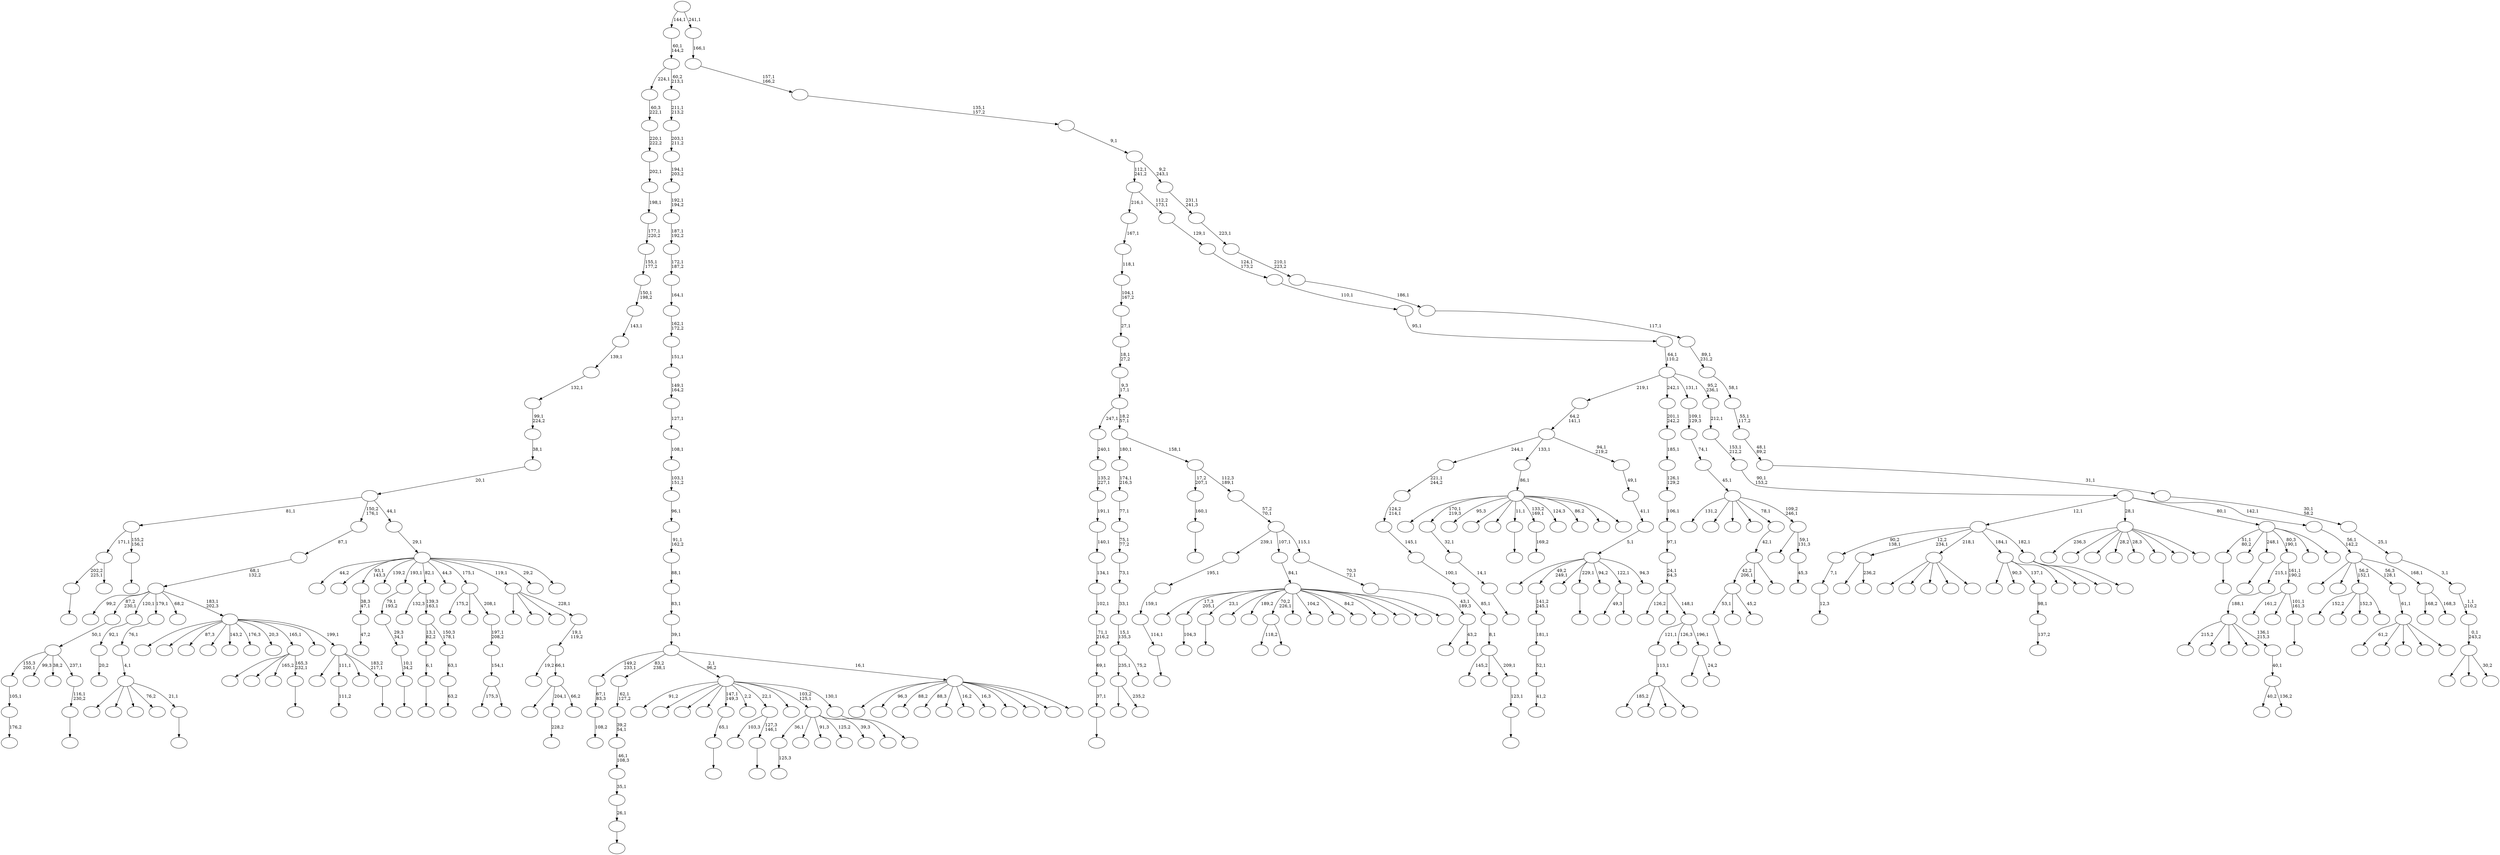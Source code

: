 digraph T {
	450 [label=""]
	449 [label=""]
	448 [label=""]
	447 [label=""]
	446 [label=""]
	445 [label=""]
	444 [label=""]
	443 [label=""]
	442 [label=""]
	441 [label=""]
	440 [label=""]
	439 [label=""]
	438 [label=""]
	437 [label=""]
	436 [label=""]
	435 [label=""]
	434 [label=""]
	433 [label=""]
	432 [label=""]
	431 [label=""]
	430 [label=""]
	429 [label=""]
	428 [label=""]
	427 [label=""]
	426 [label=""]
	425 [label=""]
	424 [label=""]
	423 [label=""]
	422 [label=""]
	421 [label=""]
	420 [label=""]
	419 [label=""]
	418 [label=""]
	417 [label=""]
	416 [label=""]
	415 [label=""]
	414 [label=""]
	413 [label=""]
	412 [label=""]
	411 [label=""]
	410 [label=""]
	409 [label=""]
	408 [label=""]
	407 [label=""]
	406 [label=""]
	405 [label=""]
	404 [label=""]
	403 [label=""]
	402 [label=""]
	401 [label=""]
	400 [label=""]
	399 [label=""]
	398 [label=""]
	397 [label=""]
	396 [label=""]
	395 [label=""]
	394 [label=""]
	393 [label=""]
	392 [label=""]
	391 [label=""]
	390 [label=""]
	389 [label=""]
	388 [label=""]
	387 [label=""]
	386 [label=""]
	385 [label=""]
	384 [label=""]
	383 [label=""]
	382 [label=""]
	381 [label=""]
	380 [label=""]
	379 [label=""]
	378 [label=""]
	377 [label=""]
	376 [label=""]
	375 [label=""]
	374 [label=""]
	373 [label=""]
	372 [label=""]
	371 [label=""]
	370 [label=""]
	369 [label=""]
	368 [label=""]
	367 [label=""]
	366 [label=""]
	365 [label=""]
	364 [label=""]
	363 [label=""]
	362 [label=""]
	361 [label=""]
	360 [label=""]
	359 [label=""]
	358 [label=""]
	357 [label=""]
	356 [label=""]
	355 [label=""]
	354 [label=""]
	353 [label=""]
	352 [label=""]
	351 [label=""]
	350 [label=""]
	349 [label=""]
	348 [label=""]
	347 [label=""]
	346 [label=""]
	345 [label=""]
	344 [label=""]
	343 [label=""]
	342 [label=""]
	341 [label=""]
	340 [label=""]
	339 [label=""]
	338 [label=""]
	337 [label=""]
	336 [label=""]
	335 [label=""]
	334 [label=""]
	333 [label=""]
	332 [label=""]
	331 [label=""]
	330 [label=""]
	329 [label=""]
	328 [label=""]
	327 [label=""]
	326 [label=""]
	325 [label=""]
	324 [label=""]
	323 [label=""]
	322 [label=""]
	321 [label=""]
	320 [label=""]
	319 [label=""]
	318 [label=""]
	317 [label=""]
	316 [label=""]
	315 [label=""]
	314 [label=""]
	313 [label=""]
	312 [label=""]
	311 [label=""]
	310 [label=""]
	309 [label=""]
	308 [label=""]
	307 [label=""]
	306 [label=""]
	305 [label=""]
	304 [label=""]
	303 [label=""]
	302 [label=""]
	301 [label=""]
	300 [label=""]
	299 [label=""]
	298 [label=""]
	297 [label=""]
	296 [label=""]
	295 [label=""]
	294 [label=""]
	293 [label=""]
	292 [label=""]
	291 [label=""]
	290 [label=""]
	289 [label=""]
	288 [label=""]
	287 [label=""]
	286 [label=""]
	285 [label=""]
	284 [label=""]
	283 [label=""]
	282 [label=""]
	281 [label=""]
	280 [label=""]
	279 [label=""]
	278 [label=""]
	277 [label=""]
	276 [label=""]
	275 [label=""]
	274 [label=""]
	273 [label=""]
	272 [label=""]
	271 [label=""]
	270 [label=""]
	269 [label=""]
	268 [label=""]
	267 [label=""]
	266 [label=""]
	265 [label=""]
	264 [label=""]
	263 [label=""]
	262 [label=""]
	261 [label=""]
	260 [label=""]
	259 [label=""]
	258 [label=""]
	257 [label=""]
	256 [label=""]
	255 [label=""]
	254 [label=""]
	253 [label=""]
	252 [label=""]
	251 [label=""]
	250 [label=""]
	249 [label=""]
	248 [label=""]
	247 [label=""]
	246 [label=""]
	245 [label=""]
	244 [label=""]
	243 [label=""]
	242 [label=""]
	241 [label=""]
	240 [label=""]
	239 [label=""]
	238 [label=""]
	237 [label=""]
	236 [label=""]
	235 [label=""]
	234 [label=""]
	233 [label=""]
	232 [label=""]
	231 [label=""]
	230 [label=""]
	229 [label=""]
	228 [label=""]
	227 [label=""]
	226 [label=""]
	225 [label=""]
	224 [label=""]
	223 [label=""]
	222 [label=""]
	221 [label=""]
	220 [label=""]
	219 [label=""]
	218 [label=""]
	217 [label=""]
	216 [label=""]
	215 [label=""]
	214 [label=""]
	213 [label=""]
	212 [label=""]
	211 [label=""]
	210 [label=""]
	209 [label=""]
	208 [label=""]
	207 [label=""]
	206 [label=""]
	205 [label=""]
	204 [label=""]
	203 [label=""]
	202 [label=""]
	201 [label=""]
	200 [label=""]
	199 [label=""]
	198 [label=""]
	197 [label=""]
	196 [label=""]
	195 [label=""]
	194 [label=""]
	193 [label=""]
	192 [label=""]
	191 [label=""]
	190 [label=""]
	189 [label=""]
	188 [label=""]
	187 [label=""]
	186 [label=""]
	185 [label=""]
	184 [label=""]
	183 [label=""]
	182 [label=""]
	181 [label=""]
	180 [label=""]
	179 [label=""]
	178 [label=""]
	177 [label=""]
	176 [label=""]
	175 [label=""]
	174 [label=""]
	173 [label=""]
	172 [label=""]
	171 [label=""]
	170 [label=""]
	169 [label=""]
	168 [label=""]
	167 [label=""]
	166 [label=""]
	165 [label=""]
	164 [label=""]
	163 [label=""]
	162 [label=""]
	161 [label=""]
	160 [label=""]
	159 [label=""]
	158 [label=""]
	157 [label=""]
	156 [label=""]
	155 [label=""]
	154 [label=""]
	153 [label=""]
	152 [label=""]
	151 [label=""]
	150 [label=""]
	149 [label=""]
	148 [label=""]
	147 [label=""]
	146 [label=""]
	145 [label=""]
	144 [label=""]
	143 [label=""]
	142 [label=""]
	141 [label=""]
	140 [label=""]
	139 [label=""]
	138 [label=""]
	137 [label=""]
	136 [label=""]
	135 [label=""]
	134 [label=""]
	133 [label=""]
	132 [label=""]
	131 [label=""]
	130 [label=""]
	129 [label=""]
	128 [label=""]
	127 [label=""]
	126 [label=""]
	125 [label=""]
	124 [label=""]
	123 [label=""]
	122 [label=""]
	121 [label=""]
	120 [label=""]
	119 [label=""]
	118 [label=""]
	117 [label=""]
	116 [label=""]
	115 [label=""]
	114 [label=""]
	113 [label=""]
	112 [label=""]
	111 [label=""]
	110 [label=""]
	109 [label=""]
	108 [label=""]
	107 [label=""]
	106 [label=""]
	105 [label=""]
	104 [label=""]
	103 [label=""]
	102 [label=""]
	101 [label=""]
	100 [label=""]
	99 [label=""]
	98 [label=""]
	97 [label=""]
	96 [label=""]
	95 [label=""]
	94 [label=""]
	93 [label=""]
	92 [label=""]
	91 [label=""]
	90 [label=""]
	89 [label=""]
	88 [label=""]
	87 [label=""]
	86 [label=""]
	85 [label=""]
	84 [label=""]
	83 [label=""]
	82 [label=""]
	81 [label=""]
	80 [label=""]
	79 [label=""]
	78 [label=""]
	77 [label=""]
	76 [label=""]
	75 [label=""]
	74 [label=""]
	73 [label=""]
	72 [label=""]
	71 [label=""]
	70 [label=""]
	69 [label=""]
	68 [label=""]
	67 [label=""]
	66 [label=""]
	65 [label=""]
	64 [label=""]
	63 [label=""]
	62 [label=""]
	61 [label=""]
	60 [label=""]
	59 [label=""]
	58 [label=""]
	57 [label=""]
	56 [label=""]
	55 [label=""]
	54 [label=""]
	53 [label=""]
	52 [label=""]
	51 [label=""]
	50 [label=""]
	49 [label=""]
	48 [label=""]
	47 [label=""]
	46 [label=""]
	45 [label=""]
	44 [label=""]
	43 [label=""]
	42 [label=""]
	41 [label=""]
	40 [label=""]
	39 [label=""]
	38 [label=""]
	37 [label=""]
	36 [label=""]
	35 [label=""]
	34 [label=""]
	33 [label=""]
	32 [label=""]
	31 [label=""]
	30 [label=""]
	29 [label=""]
	28 [label=""]
	27 [label=""]
	26 [label=""]
	25 [label=""]
	24 [label=""]
	23 [label=""]
	22 [label=""]
	21 [label=""]
	20 [label=""]
	19 [label=""]
	18 [label=""]
	17 [label=""]
	16 [label=""]
	15 [label=""]
	14 [label=""]
	13 [label=""]
	12 [label=""]
	11 [label=""]
	10 [label=""]
	9 [label=""]
	8 [label=""]
	7 [label=""]
	6 [label=""]
	5 [label=""]
	4 [label=""]
	3 [label=""]
	2 [label=""]
	1 [label=""]
	0 [label=""]
	444 -> 445 [label=""]
	436 -> 437 [label="41,2"]
	435 -> 436 [label="52,1"]
	434 -> 435 [label="181,1"]
	433 -> 434 [label="141,2\n245,1"]
	431 -> 432 [label="176,2"]
	430 -> 431 [label="105,1"]
	425 -> 426 [label=""]
	419 -> 420 [label=""]
	415 -> 416 [label=""]
	414 -> 415 [label="160,1"]
	412 -> 413 [label="104,3"]
	409 -> 410 [label="111,2"]
	404 -> 405 [label="125,3"]
	400 -> 401 [label=""]
	390 -> 391 [label=""]
	389 -> 390 [label="14,1"]
	388 -> 389 [label="32,1"]
	375 -> 376 [label=""]
	374 -> 375 [label="6,1"]
	367 -> 368 [label="47,2"]
	366 -> 367 [label="38,3\n47,1"]
	362 -> 363 [label="12,3"]
	361 -> 362 [label="7,1"]
	357 -> 358 [label=""]
	356 -> 357 [label="37,1"]
	355 -> 356 [label="69,1"]
	354 -> 355 [label="71,1\n216,2"]
	353 -> 354 [label="102,1"]
	352 -> 353 [label="134,1"]
	351 -> 352 [label="140,1"]
	350 -> 351 [label="191,1"]
	349 -> 350 [label="135,2\n227,1"]
	348 -> 349 [label="240,1"]
	344 -> 345 [label=""]
	337 -> 338 [label=""]
	336 -> 337 [label="114,1"]
	335 -> 336 [label="159,1"]
	334 -> 335 [label="195,1"]
	331 -> 419 [label="53,1"]
	331 -> 384 [label=""]
	331 -> 332 [label="45,2"]
	329 -> 330 [label="108,2"]
	328 -> 329 [label="67,1\n83,3"]
	325 -> 398 [label="118,2"]
	325 -> 326 [label=""]
	319 -> 448 [label=""]
	319 -> 320 [label="235,2"]
	316 -> 317 [label=""]
	315 -> 316 [label="116,1\n230,2"]
	314 -> 430 [label="155,3\n200,1"]
	314 -> 411 [label="99,3"]
	314 -> 365 [label="38,2"]
	314 -> 315 [label="237,1"]
	313 -> 314 [label="50,1"]
	306 -> 307 [label=""]
	305 -> 306 [label="10,1\n34,2"]
	304 -> 305 [label="29,3\n34,1"]
	303 -> 304 [label="79,1\n193,2"]
	300 -> 319 [label="235,1"]
	300 -> 301 [label="75,2"]
	299 -> 300 [label="15,1\n135,3"]
	298 -> 299 [label="33,1"]
	297 -> 298 [label="73,1"]
	296 -> 297 [label="75,1\n77,2"]
	295 -> 296 [label="77,1"]
	294 -> 295 [label="174,1\n216,3"]
	286 -> 287 [label=""]
	285 -> 286 [label="65,1"]
	281 -> 311 [label=""]
	281 -> 282 [label="236,2"]
	273 -> 274 [label="63,2"]
	272 -> 273 [label="63,1"]
	271 -> 374 [label="13,1\n82,2"]
	271 -> 272 [label="150,3\n178,1"]
	270 -> 418 [label="132,3"]
	270 -> 271 [label="139,3\n163,1"]
	267 -> 268 [label=""]
	260 -> 261 [label=""]
	258 -> 259 [label="169,2"]
	255 -> 256 [label=""]
	254 -> 255 [label="123,1"]
	253 -> 310 [label="145,2"]
	253 -> 308 [label=""]
	253 -> 254 [label="209,1"]
	252 -> 253 [label="8,1"]
	251 -> 252 [label="85,1"]
	250 -> 251 [label="100,1"]
	249 -> 250 [label="145,1"]
	248 -> 249 [label="124,2\n214,1"]
	247 -> 248 [label="221,1\n244,2"]
	245 -> 246 [label=""]
	244 -> 293 [label="103,3"]
	244 -> 245 [label="127,3\n146,1"]
	241 -> 380 [label="185,2"]
	241 -> 321 [label=""]
	241 -> 275 [label=""]
	241 -> 242 [label=""]
	240 -> 241 [label="113,1"]
	235 -> 372 [label="40,2"]
	235 -> 236 [label="136,2"]
	234 -> 235 [label="40,1"]
	233 -> 443 [label="215,2"]
	233 -> 402 [label=""]
	233 -> 394 [label=""]
	233 -> 359 [label=""]
	233 -> 234 [label="136,1\n215,3"]
	232 -> 233 [label="188,1"]
	230 -> 231 [label=""]
	229 -> 230 [label="26,1"]
	228 -> 229 [label="35,1"]
	227 -> 228 [label="46,1\n108,3"]
	226 -> 227 [label="39,2\n54,1"]
	225 -> 226 [label="62,1\n127,2"]
	218 -> 444 [label="202,2\n225,1"]
	218 -> 219 [label=""]
	215 -> 216 [label=""]
	214 -> 407 [label=""]
	214 -> 343 [label=""]
	214 -> 318 [label="165,2"]
	214 -> 215 [label="165,3\n232,1"]
	211 -> 442 [label="152,2"]
	211 -> 440 [label=""]
	211 -> 276 [label="152,3"]
	211 -> 212 [label=""]
	209 -> 210 [label="20,2"]
	208 -> 209 [label="92,1"]
	204 -> 429 [label="61,2"]
	204 -> 424 [label=""]
	204 -> 378 [label=""]
	204 -> 278 [label=""]
	204 -> 205 [label=""]
	203 -> 204 [label="61,1"]
	200 -> 201 [label=""]
	199 -> 218 [label="171,1"]
	199 -> 200 [label="155,2\n156,1"]
	195 -> 196 [label=""]
	194 -> 377 [label="161,2"]
	194 -> 339 [label=""]
	194 -> 195 [label="101,1\n161,3"]
	193 -> 232 [label="215,1"]
	193 -> 194 [label="161,1\n190,2"]
	191 -> 192 [label=""]
	190 -> 395 [label=""]
	190 -> 373 [label=""]
	190 -> 323 [label=""]
	190 -> 243 [label="76,2"]
	190 -> 191 [label="21,1"]
	189 -> 190 [label="4,1"]
	188 -> 189 [label="76,1"]
	186 -> 187 [label="137,2"]
	185 -> 186 [label="98,1"]
	172 -> 382 [label="49,3"]
	172 -> 173 [label=""]
	168 -> 385 [label=""]
	168 -> 291 [label=""]
	168 -> 224 [label=""]
	168 -> 183 [label=""]
	168 -> 169 [label=""]
	166 -> 449 [label=""]
	166 -> 388 [label="170,1\n219,3"]
	166 -> 371 [label="95,3"]
	166 -> 322 [label=""]
	166 -> 309 [label=""]
	166 -> 260 [label="11,1"]
	166 -> 258 [label="133,2\n169,1"]
	166 -> 257 [label="124,3"]
	166 -> 202 [label="86,2"]
	166 -> 198 [label=""]
	166 -> 167 [label=""]
	165 -> 166 [label="86,1"]
	163 -> 164 [label="228,2"]
	161 -> 162 [label=""]
	160 -> 423 [label=""]
	160 -> 409 [label="111,1"]
	160 -> 364 [label=""]
	160 -> 161 [label="183,2\n217,1"]
	159 -> 428 [label=""]
	159 -> 393 [label=""]
	159 -> 340 [label="87,3"]
	159 -> 312 [label=""]
	159 -> 288 [label="143,2"]
	159 -> 284 [label="176,3"]
	159 -> 283 [label="20,3"]
	159 -> 214 [label="165,1"]
	159 -> 170 [label=""]
	159 -> 160 [label="199,1"]
	158 -> 447 [label="99,2"]
	158 -> 313 [label="87,2\n230,1"]
	158 -> 208 [label="120,1"]
	158 -> 188 [label="179,1"]
	158 -> 180 [label="68,2"]
	158 -> 159 [label="183,1\n202,3"]
	157 -> 158 [label="68,1\n132,2"]
	156 -> 157 [label="87,1"]
	154 -> 333 [label=""]
	154 -> 222 [label="90,3"]
	154 -> 185 [label="137,1"]
	154 -> 155 [label=""]
	150 -> 441 [label=""]
	150 -> 433 [label="49,2\n249,1"]
	150 -> 427 [label=""]
	150 -> 344 [label="229,1"]
	150 -> 264 [label="94,2"]
	150 -> 172 [label="122,1"]
	150 -> 151 [label="94,3"]
	149 -> 150 [label="5,1"]
	148 -> 149 [label="41,1"]
	147 -> 148 [label="49,1"]
	146 -> 247 [label="244,1"]
	146 -> 165 [label="133,1"]
	146 -> 147 [label="94,1\n219,2"]
	145 -> 146 [label="64,2\n141,1"]
	142 -> 404 [label="36,1"]
	142 -> 381 [label=""]
	142 -> 279 [label="91,3"]
	142 -> 223 [label="125,2"]
	142 -> 184 [label="39,3"]
	142 -> 143 [label=""]
	139 -> 369 [label=""]
	139 -> 178 [label=""]
	139 -> 140 [label=""]
	138 -> 361 [label="90,2\n138,1"]
	138 -> 281 [label="12,2\n234,1"]
	138 -> 168 [label="218,1"]
	138 -> 154 [label="184,1"]
	138 -> 139 [label="182,1"]
	136 -> 331 [label="42,2\n206,1"]
	136 -> 292 [label=""]
	136 -> 137 [label=""]
	135 -> 136 [label="42,1"]
	133 -> 421 [label=""]
	133 -> 412 [label="17,3\n205,1"]
	133 -> 400 [label="23,1"]
	133 -> 387 [label=""]
	133 -> 360 [label="189,2"]
	133 -> 325 [label="70,2\n226,1"]
	133 -> 324 [label=""]
	133 -> 302 [label="104,2"]
	133 -> 290 [label=""]
	133 -> 269 [label="84,2"]
	133 -> 221 [label=""]
	133 -> 220 [label=""]
	133 -> 176 [label=""]
	133 -> 134 [label=""]
	132 -> 133 [label="84,1"]
	127 -> 439 [label="175,3"]
	127 -> 128 [label=""]
	126 -> 127 [label="154,1"]
	125 -> 126 [label="197,1\n208,2"]
	124 -> 379 [label="175,2"]
	124 -> 129 [label=""]
	124 -> 125 [label="208,1"]
	122 -> 392 [label=""]
	122 -> 163 [label="204,1"]
	122 -> 123 [label="66,2"]
	121 -> 141 [label="19,2"]
	121 -> 122 [label="66,1"]
	120 -> 121 [label="19,1\n119,2"]
	119 -> 446 [label=""]
	119 -> 144 [label=""]
	119 -> 130 [label=""]
	119 -> 120 [label="228,1"]
	117 -> 182 [label=""]
	117 -> 118 [label="24,2"]
	116 -> 240 [label="121,1"]
	116 -> 213 [label="126,3"]
	116 -> 117 [label="196,1"]
	115 -> 327 [label="126,2"]
	115 -> 177 [label=""]
	115 -> 116 [label="148,1"]
	114 -> 115 [label="24,1\n64,3"]
	113 -> 114 [label="97,1"]
	112 -> 113 [label="106,1"]
	111 -> 112 [label="126,1\n129,2"]
	110 -> 111 [label="185,1"]
	109 -> 110 [label="201,1\n242,2"]
	107 -> 280 [label="236,3"]
	107 -> 277 [label=""]
	107 -> 238 [label=""]
	107 -> 217 [label="28,2"]
	107 -> 206 [label="28,3"]
	107 -> 197 [label=""]
	107 -> 153 [label=""]
	107 -> 108 [label=""]
	104 -> 450 [label="44,2"]
	104 -> 383 [label=""]
	104 -> 366 [label="93,1\n143,3"]
	104 -> 346 [label="139,2"]
	104 -> 303 [label="193,1"]
	104 -> 270 [label="82,1"]
	104 -> 179 [label="44,3"]
	104 -> 124 [label="175,1"]
	104 -> 119 [label="119,1"]
	104 -> 106 [label="29,2"]
	104 -> 105 [label=""]
	103 -> 104 [label="29,1"]
	102 -> 199 [label="81,1"]
	102 -> 156 [label="150,2\n176,1"]
	102 -> 103 [label="44,1"]
	101 -> 102 [label="20,1"]
	100 -> 101 [label="38,1"]
	99 -> 100 [label="99,1\n224,2"]
	98 -> 99 [label="132,1"]
	97 -> 98 [label="139,1"]
	96 -> 97 [label="143,1"]
	95 -> 96 [label="150,1\n198,2"]
	94 -> 95 [label="155,1\n177,2"]
	93 -> 94 [label="177,1\n220,2"]
	92 -> 93 [label="198,1"]
	91 -> 92 [label="202,1"]
	90 -> 91 [label="220,1\n222,2"]
	89 -> 90 [label="60,3\n222,1"]
	87 -> 88 [label=""]
	86 -> 408 [label="91,2"]
	86 -> 399 [label=""]
	86 -> 397 [label=""]
	86 -> 341 [label=""]
	86 -> 285 [label="147,1\n149,3"]
	86 -> 266 [label="2,2"]
	86 -> 244 [label="22,1"]
	86 -> 175 [label=""]
	86 -> 142 [label="103,2\n125,1"]
	86 -> 87 [label="130,1"]
	83 -> 84 [label="45,3"]
	82 -> 342 [label=""]
	82 -> 83 [label="59,1\n131,3"]
	81 -> 438 [label="131,2"]
	81 -> 417 [label=""]
	81 -> 370 [label=""]
	81 -> 289 [label=""]
	81 -> 135 [label="78,1"]
	81 -> 82 [label="109,2\n246,1"]
	80 -> 81 [label="45,1"]
	79 -> 80 [label="74,1"]
	78 -> 79 [label="109,1\n129,3"]
	76 -> 425 [label="51,1\n80,2"]
	76 -> 386 [label=""]
	76 -> 267 [label="248,1"]
	76 -> 193 [label="80,3\n190,1"]
	76 -> 152 [label=""]
	76 -> 77 [label=""]
	74 -> 422 [label=""]
	74 -> 406 [label="96,3"]
	74 -> 403 [label="88,2"]
	74 -> 263 [label="88,3"]
	74 -> 239 [label=""]
	74 -> 237 [label="16,2"]
	74 -> 207 [label="16,3"]
	74 -> 174 [label=""]
	74 -> 131 [label=""]
	74 -> 85 [label=""]
	74 -> 75 [label=""]
	73 -> 328 [label="149,2\n233,1"]
	73 -> 225 [label="83,2\n238,1"]
	73 -> 86 [label="2,1\n96,2"]
	73 -> 74 [label="16,1"]
	72 -> 73 [label="39,1"]
	71 -> 72 [label="83,1"]
	70 -> 71 [label="88,1"]
	69 -> 70 [label="91,1\n162,2"]
	68 -> 69 [label="96,1"]
	67 -> 68 [label="103,1\n151,2"]
	66 -> 67 [label="108,1"]
	65 -> 66 [label="127,1"]
	64 -> 65 [label="149,1\n164,2"]
	63 -> 64 [label="151,1"]
	62 -> 63 [label="162,1\n172,2"]
	61 -> 62 [label="164,1"]
	60 -> 61 [label="172,1\n187,2"]
	59 -> 60 [label="187,1\n192,2"]
	58 -> 59 [label="192,1\n194,2"]
	57 -> 58 [label="194,1\n203,2"]
	56 -> 57 [label="203,1\n211,2"]
	55 -> 56 [label="211,1\n213,2"]
	54 -> 89 [label="224,1"]
	54 -> 55 [label="60,2\n213,1"]
	53 -> 54 [label="60,1\n144,2"]
	51 -> 347 [label=""]
	51 -> 52 [label="43,2"]
	50 -> 51 [label="43,1\n189,3"]
	49 -> 50 [label="70,3\n72,1"]
	48 -> 334 [label="239,1"]
	48 -> 132 [label="107,1"]
	48 -> 49 [label="115,1"]
	47 -> 48 [label="57,2\n70,1"]
	46 -> 414 [label="17,2\n207,1"]
	46 -> 47 [label="112,3\n189,1"]
	45 -> 294 [label="180,1"]
	45 -> 46 [label="158,1"]
	44 -> 348 [label="247,1"]
	44 -> 45 [label="18,2\n57,1"]
	43 -> 44 [label="9,3\n17,1"]
	42 -> 43 [label="18,1\n27,2"]
	41 -> 42 [label="27,1"]
	40 -> 41 [label="104,1\n167,2"]
	39 -> 40 [label="118,1"]
	38 -> 39 [label="167,1"]
	36 -> 181 [label="168,2"]
	36 -> 37 [label="168,3"]
	35 -> 265 [label=""]
	35 -> 262 [label=""]
	35 -> 211 [label="56,2\n152,1"]
	35 -> 203 [label="56,3\n128,1"]
	35 -> 36 [label="168,1"]
	34 -> 35 [label="56,1\n142,2"]
	33 -> 138 [label="12,1"]
	33 -> 107 [label="28,1"]
	33 -> 76 [label="80,1"]
	33 -> 34 [label="142,1"]
	32 -> 33 [label="90,1\n153,2"]
	31 -> 32 [label="153,1\n212,2"]
	30 -> 31 [label="212,1"]
	29 -> 145 [label="219,1"]
	29 -> 109 [label="242,1"]
	29 -> 78 [label="131,1"]
	29 -> 30 [label="95,2\n236,1"]
	28 -> 29 [label="64,1\n110,2"]
	27 -> 28 [label="95,1"]
	26 -> 27 [label="110,1"]
	25 -> 26 [label="124,1\n173,2"]
	24 -> 25 [label="129,1"]
	23 -> 38 [label="216,1"]
	23 -> 24 [label="112,2\n173,1"]
	21 -> 396 [label=""]
	21 -> 171 [label=""]
	21 -> 22 [label="30,2"]
	20 -> 21 [label="0,1\n243,2"]
	19 -> 20 [label="1,1\n210,2"]
	18 -> 19 [label="3,1"]
	17 -> 18 [label="25,1"]
	16 -> 17 [label="30,1\n58,2"]
	15 -> 16 [label="31,1"]
	14 -> 15 [label="48,1\n89,2"]
	13 -> 14 [label="55,1\n117,2"]
	12 -> 13 [label="58,1"]
	11 -> 12 [label="89,1\n231,2"]
	10 -> 11 [label="117,1"]
	9 -> 10 [label="186,1"]
	8 -> 9 [label="210,1\n223,2"]
	7 -> 8 [label="223,1"]
	6 -> 7 [label="231,1\n241,3"]
	5 -> 23 [label="112,1\n241,2"]
	5 -> 6 [label="9,2\n243,1"]
	4 -> 5 [label="9,1"]
	3 -> 4 [label="135,1\n157,2"]
	2 -> 3 [label="157,1\n166,2"]
	1 -> 2 [label="166,1"]
	0 -> 53 [label="144,1"]
	0 -> 1 [label="241,1"]
}
